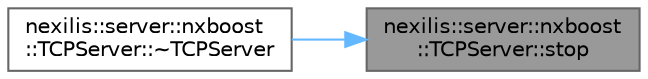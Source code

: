 digraph "nexilis::server::nxboost::TCPServer::stop"
{
 // LATEX_PDF_SIZE
  bgcolor="transparent";
  edge [fontname=Helvetica,fontsize=10,labelfontname=Helvetica,labelfontsize=10];
  node [fontname=Helvetica,fontsize=10,shape=box,height=0.2,width=0.4];
  rankdir="RL";
  Node1 [id="Node000001",label="nexilis::server::nxboost\l::TCPServer::stop",height=0.2,width=0.4,color="gray40", fillcolor="grey60", style="filled", fontcolor="black",tooltip="Protocol::stop() implementation."];
  Node1 -> Node2 [id="edge1_Node000001_Node000002",dir="back",color="steelblue1",style="solid",tooltip=" "];
  Node2 [id="Node000002",label="nexilis::server::nxboost\l::TCPServer::~TCPServer",height=0.2,width=0.4,color="grey40", fillcolor="white", style="filled",URL="$d6/d58/classnexilis_1_1server_1_1nxboost_1_1TCPServer.html#a82fccf956c3f0110a339642081ff9c68",tooltip="Destructor."];
}
